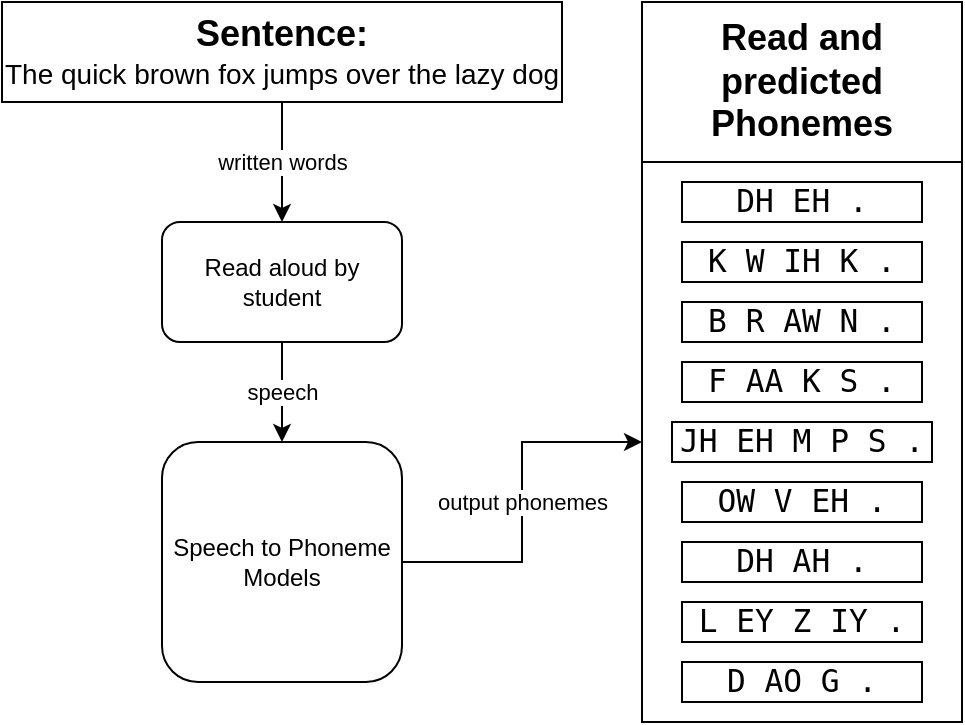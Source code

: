 <mxfile version="13.7.3" type="device"><diagram id="Bw1F2T1_9gHSf4jDC_Vd" name="Page-1"><mxGraphModel dx="1038" dy="607" grid="1" gridSize="10" guides="1" tooltips="1" connect="1" arrows="1" fold="1" page="1" pageScale="1" pageWidth="1169" pageHeight="827" math="0" shadow="0"><root><mxCell id="0"/><mxCell id="1" parent="0"/><mxCell id="BH0xWOGpztc8daNXrez2-46" value="speech" style="edgeStyle=orthogonalEdgeStyle;rounded=0;orthogonalLoop=1;jettySize=auto;html=1;" parent="1" source="BH0xWOGpztc8daNXrez2-29" target="BH0xWOGpztc8daNXrez2-31" edge="1"><mxGeometry relative="1" as="geometry"><mxPoint x="800" y="605" as="targetPoint"/></mxGeometry></mxCell><mxCell id="BH0xWOGpztc8daNXrez2-29" value="Read aloud by student" style="rounded=1;whiteSpace=wrap;html=1;" parent="1" vertex="1"><mxGeometry x="560" y="590" width="120" height="60" as="geometry"/></mxCell><mxCell id="BH0xWOGpztc8daNXrez2-50" value="output phonemes" style="edgeStyle=orthogonalEdgeStyle;rounded=0;orthogonalLoop=1;jettySize=auto;html=1;entryX=0;entryY=0.5;entryDx=0;entryDy=0;" parent="1" source="BH0xWOGpztc8daNXrez2-31" target="BH0xWOGpztc8daNXrez2-34" edge="1"><mxGeometry relative="1" as="geometry"/></mxCell><mxCell id="BH0xWOGpztc8daNXrez2-31" value="Speech to Phoneme Models" style="rounded=1;whiteSpace=wrap;html=1;" parent="1" vertex="1"><mxGeometry x="560" y="700" width="120" height="120" as="geometry"/></mxCell><mxCell id="BH0xWOGpztc8daNXrez2-33" value="&lt;b&gt;&lt;font style=&quot;font-size: 18px&quot;&gt;Read and predicted Phonemes&lt;/font&gt;&lt;/b&gt;" style="rounded=0;whiteSpace=wrap;html=1;" parent="1" vertex="1"><mxGeometry x="800" y="480" width="160" height="80" as="geometry"/></mxCell><mxCell id="BH0xWOGpztc8daNXrez2-34" value="" style="rounded=0;whiteSpace=wrap;html=1;" parent="1" vertex="1"><mxGeometry x="800" y="560" width="160" height="280" as="geometry"/></mxCell><mxCell id="BH0xWOGpztc8daNXrez2-35" value="&lt;span style=&quot;font-family: monospace ; font-size: 15.6px ; background-color: rgb(255 , 255 , 255)&quot;&gt;DH EH .&lt;/span&gt;" style="rounded=0;whiteSpace=wrap;html=1;" parent="1" vertex="1"><mxGeometry x="820" y="570" width="120" height="20" as="geometry"/></mxCell><mxCell id="BH0xWOGpztc8daNXrez2-36" value="&lt;span style=&quot;font-family: monospace ; font-size: 15.6px ; background-color: rgb(255 , 255 , 255)&quot;&gt;K W IH K .&lt;/span&gt;" style="rounded=0;whiteSpace=wrap;html=1;" parent="1" vertex="1"><mxGeometry x="820" y="600" width="120" height="20" as="geometry"/></mxCell><mxCell id="BH0xWOGpztc8daNXrez2-37" value="&lt;span style=&quot;font-family: monospace ; font-size: 15.6px ; background-color: rgb(255 , 255 , 255)&quot;&gt;B R AW N .&lt;/span&gt;" style="rounded=0;whiteSpace=wrap;html=1;" parent="1" vertex="1"><mxGeometry x="820" y="630" width="120" height="20" as="geometry"/></mxCell><mxCell id="BH0xWOGpztc8daNXrez2-38" value="&lt;span style=&quot;font-family: monospace ; font-size: 15.6px ; background-color: rgb(255 , 255 , 255)&quot;&gt;F AA K S .&lt;/span&gt;" style="rounded=0;whiteSpace=wrap;html=1;" parent="1" vertex="1"><mxGeometry x="820" y="660" width="120" height="20" as="geometry"/></mxCell><mxCell id="BH0xWOGpztc8daNXrez2-39" value="&lt;span style=&quot;font-family: monospace ; font-size: 15.6px ; background-color: rgb(255 , 255 , 255)&quot;&gt;JH EH M P S .&lt;/span&gt;" style="rounded=0;whiteSpace=wrap;html=1;" parent="1" vertex="1"><mxGeometry x="815" y="690" width="130" height="20" as="geometry"/></mxCell><mxCell id="BH0xWOGpztc8daNXrez2-40" value="&lt;span style=&quot;font-family: monospace ; font-size: 15.6px ; background-color: rgb(255 , 255 , 255)&quot;&gt;OW V EH .&lt;/span&gt;" style="rounded=0;whiteSpace=wrap;html=1;" parent="1" vertex="1"><mxGeometry x="820" y="720" width="120" height="20" as="geometry"/></mxCell><mxCell id="BH0xWOGpztc8daNXrez2-41" value="&lt;span style=&quot;font-family: monospace ; font-size: 15.6px ; background-color: rgb(255 , 255 , 255)&quot;&gt;DH AH .&lt;/span&gt;" style="rounded=0;whiteSpace=wrap;html=1;" parent="1" vertex="1"><mxGeometry x="820" y="750" width="120" height="20" as="geometry"/></mxCell><mxCell id="BH0xWOGpztc8daNXrez2-42" value="&lt;span style=&quot;font-family: monospace ; font-size: 15.6px ; background-color: rgb(255 , 255 , 255)&quot;&gt;L EY Z IY .&lt;/span&gt;" style="rounded=0;whiteSpace=wrap;html=1;" parent="1" vertex="1"><mxGeometry x="820" y="780" width="120" height="20" as="geometry"/></mxCell><mxCell id="BH0xWOGpztc8daNXrez2-43" value="&lt;span style=&quot;font-family: monospace ; font-size: 15.6px ; background-color: rgb(255 , 255 , 255)&quot;&gt;D AO G .&lt;/span&gt;" style="rounded=0;whiteSpace=wrap;html=1;" parent="1" vertex="1"><mxGeometry x="820" y="810" width="120" height="20" as="geometry"/></mxCell><mxCell id="BH0xWOGpztc8daNXrez2-47" value="written words" style="edgeStyle=orthogonalEdgeStyle;rounded=0;orthogonalLoop=1;jettySize=auto;html=1;entryX=0.5;entryY=0;entryDx=0;entryDy=0;" parent="1" source="BH0xWOGpztc8daNXrez2-45" target="BH0xWOGpztc8daNXrez2-29" edge="1"><mxGeometry relative="1" as="geometry"/></mxCell><mxCell id="BH0xWOGpztc8daNXrez2-45" value="&lt;font&gt;&lt;b style=&quot;font-size: 18px&quot;&gt;Sentence:&lt;/b&gt;&lt;br&gt;&lt;font style=&quot;font-size: 14px&quot;&gt;The quick brown fox jumps over the lazy dog&lt;/font&gt;&lt;br&gt;&lt;/font&gt;" style="rounded=0;whiteSpace=wrap;html=1;" parent="1" vertex="1"><mxGeometry x="480" y="480" width="280" height="50" as="geometry"/></mxCell></root></mxGraphModel></diagram></mxfile>